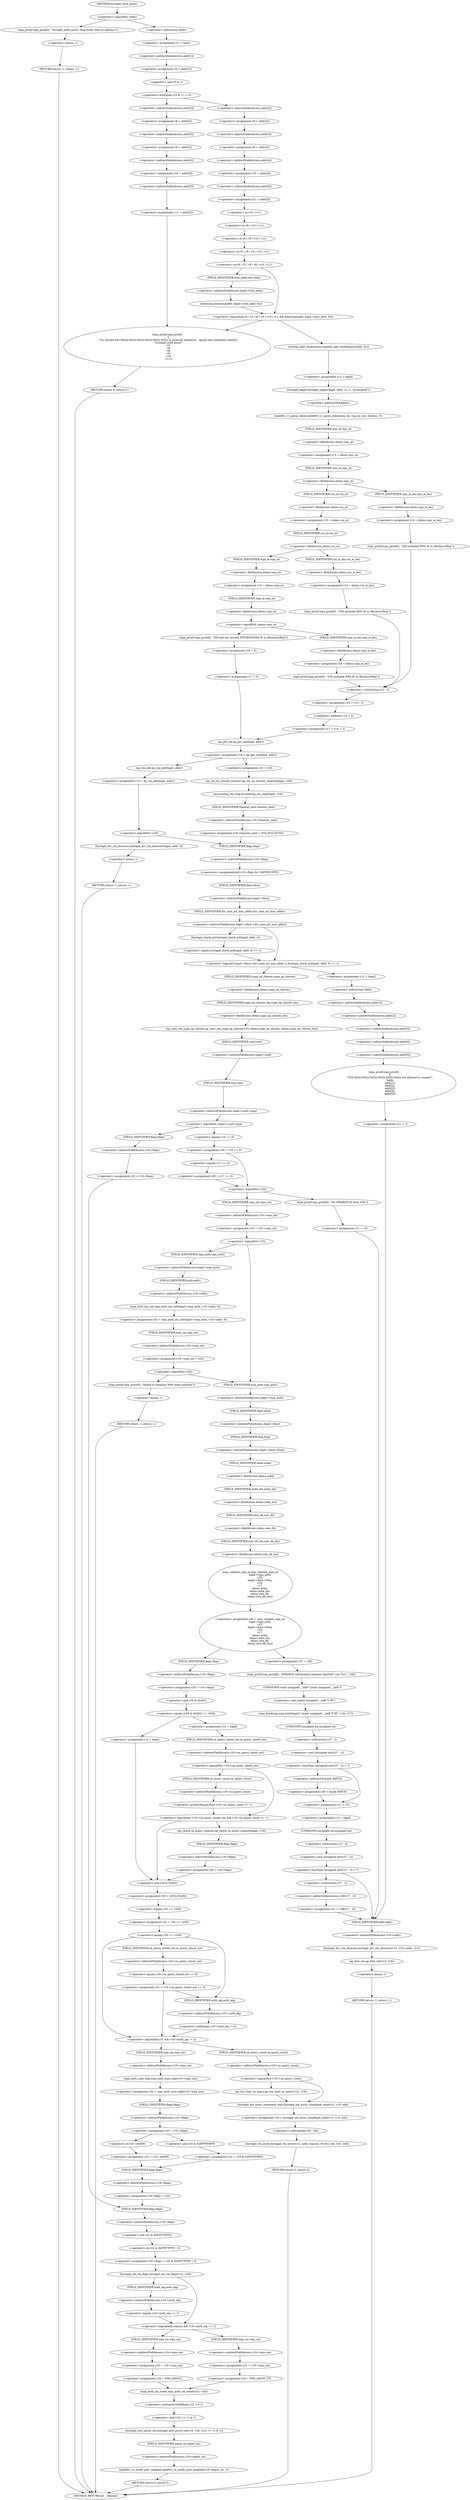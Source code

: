 digraph hostapd_notif_assoc {  
"1000169" [label = "(<operator>.logicalNot,!addr)" ]
"1000172" [label = "(wpa_printf,wpa_printf(2, \"hostapd_notif_assoc: Skip event with no address\"))" ]
"1000175" [label = "(RETURN,return -1;,return -1;)" ]
"1000176" [label = "(<operator>.minus,-1)" ]
"1000178" [label = "(<operator>.assignment,v5 = *addr)" ]
"1000180" [label = "(<operator>.indirection,*addr)" ]
"1000182" [label = "(<operator>.assignment,v6 = addr[1])" ]
"1000184" [label = "(<operator>.indirectIndexAccess,addr[1])" ]
"1000188" [label = "(<operator>.notEquals,(v5 & 1) != 0)" ]
"1000189" [label = "(<operator>.and,v5 & 1)" ]
"1000194" [label = "(<operator>.assignment,v8 = addr[2])" ]
"1000196" [label = "(<operator>.indirectIndexAccess,addr[2])" ]
"1000199" [label = "(<operator>.assignment,v9 = addr[3])" ]
"1000201" [label = "(<operator>.indirectIndexAccess,addr[3])" ]
"1000204" [label = "(<operator>.assignment,v10 = addr[4])" ]
"1000206" [label = "(<operator>.indirectIndexAccess,addr[4])" ]
"1000209" [label = "(<operator>.assignment,v11 = addr[5])" ]
"1000211" [label = "(<operator>.indirectIndexAccess,addr[5])" ]
"1000216" [label = "(<operator>.assignment,v8 = addr[2])" ]
"1000218" [label = "(<operator>.indirectIndexAccess,addr[2])" ]
"1000221" [label = "(<operator>.assignment,v9 = addr[3])" ]
"1000223" [label = "(<operator>.indirectIndexAccess,addr[3])" ]
"1000226" [label = "(<operator>.assignment,v10 = addr[4])" ]
"1000228" [label = "(<operator>.indirectIndexAccess,addr[4])" ]
"1000231" [label = "(<operator>.assignment,v11 = addr[5])" ]
"1000233" [label = "(<operator>.indirectIndexAccess,addr[5])" ]
"1000237" [label = "(<operator>.logicalAnd,v6 | v5 | v8 | v9 | v10 | v11 && memcmp(addr, hapd->own_addr, 6u))" ]
"1000238" [label = "(<operator>.or,v6 | v5 | v8 | v9 | v10 | v11)" ]
"1000240" [label = "(<operator>.or,v5 | v8 | v9 | v10 | v11)" ]
"1000242" [label = "(<operator>.or,v8 | v9 | v10 | v11)" ]
"1000244" [label = "(<operator>.or,v9 | v10 | v11)" ]
"1000246" [label = "(<operator>.or,v10 | v11)" ]
"1000249" [label = "(memcmp,memcmp(addr, hapd->own_addr, 6u))" ]
"1000251" [label = "(<operator>.indirectFieldAccess,hapd->own_addr)" ]
"1000253" [label = "(FIELD_IDENTIFIER,own_addr,own_addr)" ]
"1000256" [label = "(random_add_randomness,random_add_randomness(addr, 6u))" ]
"1000259" [label = "(<operator>.assignment,v12 = hapd)" ]
"1000262" [label = "(hostapd_logger,hostapd_logger(hapd, addr, 1u, 2, \"associated\"))" ]
"1000268" [label = "(ieee802_11_parse_elems,ieee802_11_parse_elems(req_ies, req_ies_len, &elems, 0))" ]
"1000271" [label = "(<operator>.addressOf,&elems)" ]
"1000274" [label = "(<operator>.assignment,v13 = elems.wps_ie)" ]
"1000276" [label = "(<operator>.fieldAccess,elems.wps_ie)" ]
"1000278" [label = "(FIELD_IDENTIFIER,wps_ie,wps_ie)" ]
"1000280" [label = "(<operator>.fieldAccess,elems.wps_ie)" ]
"1000282" [label = "(FIELD_IDENTIFIER,wps_ie,wps_ie)" ]
"1000284" [label = "(<operator>.assignment,v14 = elems.wps_ie_len)" ]
"1000286" [label = "(<operator>.fieldAccess,elems.wps_ie_len)" ]
"1000288" [label = "(FIELD_IDENTIFIER,wps_ie_len,wps_ie_len)" ]
"1000289" [label = "(wpa_printf,wpa_printf(2, \"STA included WPS IE in (Re)AssocReq\"))" ]
"1000294" [label = "(<operator>.assignment,v13 = elems.rsn_ie)" ]
"1000296" [label = "(<operator>.fieldAccess,elems.rsn_ie)" ]
"1000298" [label = "(FIELD_IDENTIFIER,rsn_ie,rsn_ie)" ]
"1000300" [label = "(<operator>.fieldAccess,elems.rsn_ie)" ]
"1000302" [label = "(FIELD_IDENTIFIER,rsn_ie,rsn_ie)" ]
"1000304" [label = "(<operator>.assignment,v14 = elems.rsn_ie_len)" ]
"1000306" [label = "(<operator>.fieldAccess,elems.rsn_ie_len)" ]
"1000308" [label = "(FIELD_IDENTIFIER,rsn_ie_len,rsn_ie_len)" ]
"1000309" [label = "(wpa_printf,wpa_printf(2, \"STA included RSN IE in (Re)AssocReq\"))" ]
"1000314" [label = "(<operator>.assignment,v13 = elems.wpa_ie)" ]
"1000316" [label = "(<operator>.fieldAccess,elems.wpa_ie)" ]
"1000318" [label = "(FIELD_IDENTIFIER,wpa_ie,wpa_ie)" ]
"1000320" [label = "(<operator>.logicalNot,!elems.wpa_ie)" ]
"1000321" [label = "(<operator>.fieldAccess,elems.wpa_ie)" ]
"1000323" [label = "(FIELD_IDENTIFIER,wpa_ie,wpa_ie)" ]
"1000325" [label = "(wpa_printf,wpa_printf(2, \"STA did not include WPS/RSN/WPA IE in (Re)AssocReq\"))" ]
"1000328" [label = "(<operator>.assignment,v16 = 0)" ]
"1000331" [label = "(<operator>.assignment,v17 = 0)" ]
"1000335" [label = "(<operator>.assignment,v18 = ap_get_sta(hapd, addr))" ]
"1000337" [label = "(ap_get_sta,ap_get_sta(hapd, addr))" ]
"1000343" [label = "(<operator>.assignment,v19 = v18)" ]
"1000346" [label = "(ap_sta_no_session_timeout,ap_sta_no_session_timeout(hapd, v18))" ]
"1000349" [label = "(accounting_sta_stop,accounting_sta_stop(hapd, v19))" ]
"1000352" [label = "(<operator>.assignment,v19->timeout_next = STA_NULLFUNC)" ]
"1000353" [label = "(<operator>.indirectFieldAccess,v19->timeout_next)" ]
"1000355" [label = "(FIELD_IDENTIFIER,timeout_next,timeout_next)" ]
"1000359" [label = "(<operator>.assignment,v19 = ap_sta_add(hapd, addr))" ]
"1000361" [label = "(ap_sta_add,ap_sta_add(hapd, addr))" ]
"1000365" [label = "(<operator>.logicalNot,!v19)" ]
"1000368" [label = "(hostapd_drv_sta_disassoc,hostapd_drv_sta_disassoc(hapd, addr, 5))" ]
"1000372" [label = "(RETURN,return -1;,return -1;)" ]
"1000373" [label = "(<operator>.minus,-1)" ]
"1000375" [label = "(<operators>.assignmentAnd,v19->flags &= 0xFFFECFFF)" ]
"1000376" [label = "(<operator>.indirectFieldAccess,v19->flags)" ]
"1000378" [label = "(FIELD_IDENTIFIER,flags,flags)" ]
"1000381" [label = "(<operator>.logicalOr,hapd->iface->drv_max_acl_mac_addrs || hostapd_check_acl(hapd, addr, 0) == 1)" ]
"1000382" [label = "(<operator>.indirectFieldAccess,hapd->iface->drv_max_acl_mac_addrs)" ]
"1000383" [label = "(<operator>.indirectFieldAccess,hapd->iface)" ]
"1000385" [label = "(FIELD_IDENTIFIER,iface,iface)" ]
"1000386" [label = "(FIELD_IDENTIFIER,drv_max_acl_mac_addrs,drv_max_acl_mac_addrs)" ]
"1000387" [label = "(<operator>.equals,hostapd_check_acl(hapd, addr, 0) == 1)" ]
"1000388" [label = "(hostapd_check_acl,hostapd_check_acl(hapd, addr, 0))" ]
"1000394" [label = "(ap_copy_sta_supp_op_classes,ap_copy_sta_supp_op_classes(v19, elems.supp_op_classes, elems.supp_op_classes_len))" ]
"1000396" [label = "(<operator>.fieldAccess,elems.supp_op_classes)" ]
"1000398" [label = "(FIELD_IDENTIFIER,supp_op_classes,supp_op_classes)" ]
"1000399" [label = "(<operator>.fieldAccess,elems.supp_op_classes_len)" ]
"1000401" [label = "(FIELD_IDENTIFIER,supp_op_classes_len,supp_op_classes_len)" ]
"1000403" [label = "(<operator>.logicalNot,!hapd->conf->wpa)" ]
"1000404" [label = "(<operator>.indirectFieldAccess,hapd->conf->wpa)" ]
"1000405" [label = "(<operator>.indirectFieldAccess,hapd->conf)" ]
"1000407" [label = "(FIELD_IDENTIFIER,conf,conf)" ]
"1000408" [label = "(FIELD_IDENTIFIER,wpa,wpa)" ]
"1000410" [label = "(<operator>.assignment,v22 = v19->flags)" ]
"1000412" [label = "(<operator>.indirectFieldAccess,v19->flags)" ]
"1000414" [label = "(FIELD_IDENTIFIER,flags,flags)" ]
"1000416" [label = "(<operator>.assignment,v19->flags = v22 & 0xFFF7FFFC | 3)" ]
"1000417" [label = "(<operator>.indirectFieldAccess,v19->flags)" ]
"1000419" [label = "(FIELD_IDENTIFIER,flags,flags)" ]
"1000420" [label = "(<operator>.or,v22 & 0xFFF7FFFC | 3)" ]
"1000421" [label = "(<operator>.and,v22 & 0xFFF7FFFC)" ]
"1000425" [label = "(hostapd_set_sta_flags,hostapd_set_sta_flags(v12, v19))" ]
"1000429" [label = "(<operator>.logicalAnd,reassoc && v19->auth_alg == 2)" ]
"1000431" [label = "(<operator>.equals,v19->auth_alg == 2)" ]
"1000432" [label = "(<operator>.indirectFieldAccess,v19->auth_alg)" ]
"1000434" [label = "(FIELD_IDENTIFIER,auth_alg,auth_alg)" ]
"1000437" [label = "(<operator>.assignment,v23 = v19->wpa_sm)" ]
"1000439" [label = "(<operator>.indirectFieldAccess,v19->wpa_sm)" ]
"1000441" [label = "(FIELD_IDENTIFIER,wpa_sm,wpa_sm)" ]
"1000442" [label = "(<operator>.assignment,v24 = WPA_ASSOC_FT)" ]
"1000447" [label = "(<operator>.assignment,v23 = v19->wpa_sm)" ]
"1000449" [label = "(<operator>.indirectFieldAccess,v19->wpa_sm)" ]
"1000451" [label = "(FIELD_IDENTIFIER,wpa_sm,wpa_sm)" ]
"1000452" [label = "(<operator>.assignment,v24 = WPA_ASSOC)" ]
"1000455" [label = "(wpa_auth_sm_event,wpa_auth_sm_event(v23, v24))" ]
"1000458" [label = "(hostapd_new_assoc_sta,hostapd_new_assoc_sta(v12, v19, (v22 >> 1) & 1))" ]
"1000461" [label = "(<operator>.and,(v22 >> 1) & 1)" ]
"1000462" [label = "(<operator>.arithmeticShiftRight,v22 >> 1)" ]
"1000466" [label = "(ieee802_1x_notify_port_enabled,ieee802_1x_notify_port_enabled(v19->eapol_sm, 1))" ]
"1000467" [label = "(<operator>.indirectFieldAccess,v19->eapol_sm)" ]
"1000469" [label = "(FIELD_IDENTIFIER,eapol_sm,eapol_sm)" ]
"1000471" [label = "(RETURN,return 0;,return 0;)" ]
"1000473" [label = "(<operator>.assignment,v20 = v16 == 0)" ]
"1000475" [label = "(<operator>.equals,v16 == 0)" ]
"1000480" [label = "(<operator>.assignment,v20 = v17 == 0)" ]
"1000482" [label = "(<operator>.equals,v17 == 0)" ]
"1000486" [label = "(<operator>.logicalNot,!v20)" ]
"1000489" [label = "(<operator>.assignment,v25 = v19->wpa_sm)" ]
"1000491" [label = "(<operator>.indirectFieldAccess,v19->wpa_sm)" ]
"1000493" [label = "(FIELD_IDENTIFIER,wpa_sm,wpa_sm)" ]
"1000495" [label = "(<operator>.logicalNot,!v25)" ]
"1000498" [label = "(<operator>.assignment,v25 = wpa_auth_sta_init(hapd->wpa_auth, v19->addr, 0))" ]
"1000500" [label = "(wpa_auth_sta_init,wpa_auth_sta_init(hapd->wpa_auth, v19->addr, 0))" ]
"1000501" [label = "(<operator>.indirectFieldAccess,hapd->wpa_auth)" ]
"1000503" [label = "(FIELD_IDENTIFIER,wpa_auth,wpa_auth)" ]
"1000504" [label = "(<operator>.indirectFieldAccess,v19->addr)" ]
"1000506" [label = "(FIELD_IDENTIFIER,addr,addr)" ]
"1000508" [label = "(<operator>.assignment,v19->wpa_sm = v25)" ]
"1000509" [label = "(<operator>.indirectFieldAccess,v19->wpa_sm)" ]
"1000511" [label = "(FIELD_IDENTIFIER,wpa_sm,wpa_sm)" ]
"1000514" [label = "(<operator>.logicalNot,!v25)" ]
"1000517" [label = "(wpa_printf,wpa_printf(5, \"Failed to initialize WPA state machine\"))" ]
"1000520" [label = "(RETURN,return -1;,return -1;)" ]
"1000521" [label = "(<operator>.minus,-1)" ]
"1000523" [label = "(<operator>.assignment,v26 = wpa_validate_wpa_ie(\n                        hapd->wpa_auth,\n                        v25,\n                        hapd->iface->freq,\n                        v16,\n                        v17,\n                        elems.mdie,\n                        elems.mdie_len,\n                        elems.owe_dh,\n                        elems.owe_dh_len))" ]
"1000525" [label = "(wpa_validate_wpa_ie,wpa_validate_wpa_ie(\n                        hapd->wpa_auth,\n                        v25,\n                        hapd->iface->freq,\n                        v16,\n                        v17,\n                        elems.mdie,\n                        elems.mdie_len,\n                        elems.owe_dh,\n                        elems.owe_dh_len))" ]
"1000526" [label = "(<operator>.indirectFieldAccess,hapd->wpa_auth)" ]
"1000528" [label = "(FIELD_IDENTIFIER,wpa_auth,wpa_auth)" ]
"1000530" [label = "(<operator>.indirectFieldAccess,hapd->iface->freq)" ]
"1000531" [label = "(<operator>.indirectFieldAccess,hapd->iface)" ]
"1000533" [label = "(FIELD_IDENTIFIER,iface,iface)" ]
"1000534" [label = "(FIELD_IDENTIFIER,freq,freq)" ]
"1000537" [label = "(<operator>.fieldAccess,elems.mdie)" ]
"1000539" [label = "(FIELD_IDENTIFIER,mdie,mdie)" ]
"1000540" [label = "(<operator>.fieldAccess,elems.mdie_len)" ]
"1000542" [label = "(FIELD_IDENTIFIER,mdie_len,mdie_len)" ]
"1000543" [label = "(<operator>.fieldAccess,elems.owe_dh)" ]
"1000545" [label = "(FIELD_IDENTIFIER,owe_dh,owe_dh)" ]
"1000546" [label = "(<operator>.fieldAccess,elems.owe_dh_len)" ]
"1000548" [label = "(FIELD_IDENTIFIER,owe_dh_len,owe_dh_len)" ]
"1000552" [label = "(<operator>.assignment,v27 = v26)" ]
"1000555" [label = "(wpa_printf,wpa_printf(2, \"WPA/RSN information element rejected? (res %u)\", v26))" ]
"1000559" [label = "(wpa_hexdump,wpa_hexdump(2, (const unsigned __int8 *)\"IE\", v16, v17))" ]
"1000561" [label = "(<operator>.cast,(const unsigned __int8 *)\"IE\")" ]
"1000562" [label = "(UNKNOWN,const unsigned __int8 *,const unsigned __int8 *)" ]
"1000567" [label = "(<operator>.lessThan,(unsigned int)(v27 - 2) < 7)" ]
"1000568" [label = "(<operator>.cast,(unsigned int)(v27 - 2))" ]
"1000569" [label = "(UNKNOWN,unsigned int,unsigned int)" ]
"1000570" [label = "(<operator>.subtraction,v27 - 2)" ]
"1000574" [label = "(<operator>.assignment,v28 = &unk_94FC0)" ]
"1000576" [label = "(<operator>.addressOf,&unk_94FC0)" ]
"1000578" [label = "(<operator>.assignment,v21 = 13)" ]
"1000581" [label = "(<operator>.assignment,v12 = hapd)" ]
"1000585" [label = "(<operator>.lessThan,(unsigned int)(v27 - 2) < 7)" ]
"1000586" [label = "(<operator>.cast,(unsigned int)(v27 - 2))" ]
"1000587" [label = "(UNKNOWN,unsigned int,unsigned int)" ]
"1000588" [label = "(<operator>.subtraction,v27 - 2)" ]
"1000592" [label = "(<operator>.assignment,v21 = v28[v27 - 2])" ]
"1000594" [label = "(<operator>.indirectIndexAccess,v28[v27 - 2])" ]
"1000596" [label = "(<operator>.subtraction,v27 - 2)" ]
"1000600" [label = "(<operator>.assignment,v29 = v19->flags)" ]
"1000602" [label = "(<operator>.indirectFieldAccess,v19->flags)" ]
"1000604" [label = "(FIELD_IDENTIFIER,flags,flags)" ]
"1000606" [label = "(<operator>.equals,(v29 & 0x402) == 1026)" ]
"1000607" [label = "(<operator>.and,v29 & 0x402)" ]
"1000612" [label = "(<operator>.assignment,v12 = hapd)" ]
"1000616" [label = "(<operator>.logicalAnd,!v19->sa_query_timed_out && v19->sa_query_count >= 1)" ]
"1000617" [label = "(<operator>.logicalNot,!v19->sa_query_timed_out)" ]
"1000618" [label = "(<operator>.indirectFieldAccess,v19->sa_query_timed_out)" ]
"1000620" [label = "(FIELD_IDENTIFIER,sa_query_timed_out,sa_query_timed_out)" ]
"1000621" [label = "(<operator>.greaterEqualsThan,v19->sa_query_count >= 1)" ]
"1000622" [label = "(<operator>.indirectFieldAccess,v19->sa_query_count)" ]
"1000624" [label = "(FIELD_IDENTIFIER,sa_query_count,sa_query_count)" ]
"1000627" [label = "(ap_check_sa_query_timeout,ap_check_sa_query_timeout(hapd, v19))" ]
"1000630" [label = "(<operator>.assignment,v29 = v19->flags)" ]
"1000632" [label = "(<operator>.indirectFieldAccess,v19->flags)" ]
"1000634" [label = "(FIELD_IDENTIFIER,flags,flags)" ]
"1000637" [label = "(<operator>.assignment,v12 = hapd)" ]
"1000640" [label = "(<operator>.assignment,v30 = v29 & 0x402)" ]
"1000642" [label = "(<operator>.and,v29 & 0x402)" ]
"1000645" [label = "(<operator>.assignment,v31 = v30 == 1026)" ]
"1000647" [label = "(<operator>.equals,v30 == 1026)" ]
"1000651" [label = "(<operator>.equals,v30 == 1026)" ]
"1000654" [label = "(<operator>.assignment,v31 = v19->sa_query_timed_out == 0)" ]
"1000656" [label = "(<operator>.equals,v19->sa_query_timed_out == 0)" ]
"1000657" [label = "(<operator>.indirectFieldAccess,v19->sa_query_timed_out)" ]
"1000659" [label = "(FIELD_IDENTIFIER,sa_query_timed_out,sa_query_timed_out)" ]
"1000662" [label = "(<operator>.logicalAnd,v31 && v19->auth_alg != 2)" ]
"1000664" [label = "(<operator>.notEquals,v19->auth_alg != 2)" ]
"1000665" [label = "(<operator>.indirectFieldAccess,v19->auth_alg)" ]
"1000667" [label = "(FIELD_IDENTIFIER,auth_alg,auth_alg)" ]
"1000671" [label = "(<operator>.logicalNot,!v19->sa_query_count)" ]
"1000672" [label = "(<operator>.indirectFieldAccess,v19->sa_query_count)" ]
"1000674" [label = "(FIELD_IDENTIFIER,sa_query_count,sa_query_count)" ]
"1000675" [label = "(ap_sta_start_sa_query,ap_sta_start_sa_query(v12, v19))" ]
"1000678" [label = "(<operator>.assignment,v34 = hostapd_eid_assoc_comeback_time(v12, v19, eid))" ]
"1000680" [label = "(hostapd_eid_assoc_comeback_time,hostapd_eid_assoc_comeback_time(v12, v19, eid))" ]
"1000684" [label = "(hostapd_sta_assoc,hostapd_sta_assoc(v12, addr, reassoc, 0x1Eu, eid, v34 - eid))" ]
"1000690" [label = "(<operator>.subtraction,v34 - eid)" ]
"1000693" [label = "(RETURN,return 0;,return 0;)" ]
"1000695" [label = "(<operator>.assignment,v32 = wpa_auth_uses_mfp(v19->wpa_sm))" ]
"1000697" [label = "(wpa_auth_uses_mfp,wpa_auth_uses_mfp(v19->wpa_sm))" ]
"1000698" [label = "(<operator>.indirectFieldAccess,v19->wpa_sm)" ]
"1000700" [label = "(FIELD_IDENTIFIER,wpa_sm,wpa_sm)" ]
"1000701" [label = "(<operator>.assignment,v33 = v19->flags)" ]
"1000703" [label = "(<operator>.indirectFieldAccess,v19->flags)" ]
"1000705" [label = "(FIELD_IDENTIFIER,flags,flags)" ]
"1000708" [label = "(<operator>.assignment,v22 = v33 | 0x400)" ]
"1000710" [label = "(<operator>.or,v33 | 0x400)" ]
"1000714" [label = "(<operator>.assignment,v22 = v33 & 0xFFFFFBFF)" ]
"1000716" [label = "(<operator>.and,v33 & 0xFFFFFBFF)" ]
"1000719" [label = "(<operator>.assignment,v19->flags = v22)" ]
"1000720" [label = "(<operator>.indirectFieldAccess,v19->flags)" ]
"1000722" [label = "(FIELD_IDENTIFIER,flags,flags)" ]
"1000725" [label = "(wpa_printf,wpa_printf(2, \"No WPA/RSN IE from STA\"))" ]
"1000728" [label = "(<operator>.assignment,v21 = 13)" ]
"1000733" [label = "(<operator>.assignment,v12 = hapd)" ]
"1000736" [label = "(wpa_printf,wpa_printf(\n                3,\n                \"STA %02x:%02x:%02x:%02x:%02x:%02x not allowed to connect\",\n                *addr,\n                addr[1],\n                addr[2],\n                addr[3],\n                addr[4],\n                addr[5]))" ]
"1000739" [label = "(<operator>.indirection,*addr)" ]
"1000741" [label = "(<operator>.indirectIndexAccess,addr[1])" ]
"1000744" [label = "(<operator>.indirectIndexAccess,addr[2])" ]
"1000747" [label = "(<operator>.indirectIndexAccess,addr[3])" ]
"1000750" [label = "(<operator>.indirectIndexAccess,addr[4])" ]
"1000753" [label = "(<operator>.indirectIndexAccess,addr[5])" ]
"1000756" [label = "(<operator>.assignment,v21 = 1)" ]
"1000760" [label = "(hostapd_drv_sta_disassoc,hostapd_drv_sta_disassoc(v12, v19->addr, v21))" ]
"1000762" [label = "(<operator>.indirectFieldAccess,v19->addr)" ]
"1000764" [label = "(FIELD_IDENTIFIER,addr,addr)" ]
"1000766" [label = "(ap_free_sta,ap_free_sta(v12, v19))" ]
"1000769" [label = "(RETURN,return -1;,return -1;)" ]
"1000770" [label = "(<operator>.minus,-1)" ]
"1000772" [label = "(<operator>.assignment,v14 = elems.wpa_ie_len)" ]
"1000774" [label = "(<operator>.fieldAccess,elems.wpa_ie_len)" ]
"1000776" [label = "(FIELD_IDENTIFIER,wpa_ie_len,wpa_ie_len)" ]
"1000777" [label = "(wpa_printf,wpa_printf(2, \"STA included WPA IE in (Re)AssocReq\"))" ]
"1000780" [label = "(<operator>.assignment,v16 = v13 - 2)" ]
"1000782" [label = "(<operator>.subtraction,v13 - 2)" ]
"1000785" [label = "(<operator>.assignment,v17 = v14 + 2)" ]
"1000787" [label = "(<operator>.addition,v14 + 2)" ]
"1000791" [label = "(wpa_printf,wpa_printf(\n    2,\n    \"%s: Invalid SA=%02x:%02x:%02x:%02x:%02x:%02x in received indication - ignore this indication silently\",\n    \"hostapd_notif_assoc\",\n    v5,\n    v6,\n    v8,\n    v9,\n    v10,\n    v11))" ]
"1000801" [label = "(RETURN,return 0;,return 0;)" ]
"1000131" [label = "(METHOD,hostapd_notif_assoc)" ]
"1000803" [label = "(METHOD_RETURN,int __fastcall)" ]
  "1000169" -> "1000172" 
  "1000169" -> "1000180" 
  "1000172" -> "1000176" 
  "1000175" -> "1000803" 
  "1000176" -> "1000175" 
  "1000178" -> "1000184" 
  "1000180" -> "1000178" 
  "1000182" -> "1000189" 
  "1000184" -> "1000182" 
  "1000188" -> "1000196" 
  "1000188" -> "1000218" 
  "1000189" -> "1000188" 
  "1000194" -> "1000201" 
  "1000196" -> "1000194" 
  "1000199" -> "1000206" 
  "1000201" -> "1000199" 
  "1000204" -> "1000211" 
  "1000206" -> "1000204" 
  "1000209" -> "1000791" 
  "1000211" -> "1000209" 
  "1000216" -> "1000223" 
  "1000218" -> "1000216" 
  "1000221" -> "1000228" 
  "1000223" -> "1000221" 
  "1000226" -> "1000233" 
  "1000228" -> "1000226" 
  "1000231" -> "1000246" 
  "1000233" -> "1000231" 
  "1000237" -> "1000256" 
  "1000237" -> "1000791" 
  "1000238" -> "1000237" 
  "1000238" -> "1000253" 
  "1000240" -> "1000238" 
  "1000242" -> "1000240" 
  "1000244" -> "1000242" 
  "1000246" -> "1000244" 
  "1000249" -> "1000237" 
  "1000251" -> "1000249" 
  "1000253" -> "1000251" 
  "1000256" -> "1000259" 
  "1000259" -> "1000262" 
  "1000262" -> "1000271" 
  "1000268" -> "1000278" 
  "1000271" -> "1000268" 
  "1000274" -> "1000282" 
  "1000276" -> "1000274" 
  "1000278" -> "1000276" 
  "1000280" -> "1000288" 
  "1000280" -> "1000298" 
  "1000282" -> "1000280" 
  "1000284" -> "1000289" 
  "1000286" -> "1000284" 
  "1000288" -> "1000286" 
  "1000289" -> "1000782" 
  "1000294" -> "1000302" 
  "1000296" -> "1000294" 
  "1000298" -> "1000296" 
  "1000300" -> "1000308" 
  "1000300" -> "1000318" 
  "1000302" -> "1000300" 
  "1000304" -> "1000309" 
  "1000306" -> "1000304" 
  "1000308" -> "1000306" 
  "1000309" -> "1000782" 
  "1000314" -> "1000323" 
  "1000316" -> "1000314" 
  "1000318" -> "1000316" 
  "1000320" -> "1000325" 
  "1000320" -> "1000776" 
  "1000321" -> "1000320" 
  "1000323" -> "1000321" 
  "1000325" -> "1000328" 
  "1000328" -> "1000331" 
  "1000331" -> "1000337" 
  "1000335" -> "1000343" 
  "1000335" -> "1000361" 
  "1000337" -> "1000335" 
  "1000343" -> "1000346" 
  "1000346" -> "1000349" 
  "1000349" -> "1000355" 
  "1000352" -> "1000378" 
  "1000353" -> "1000352" 
  "1000355" -> "1000353" 
  "1000359" -> "1000365" 
  "1000361" -> "1000359" 
  "1000365" -> "1000368" 
  "1000365" -> "1000378" 
  "1000368" -> "1000373" 
  "1000372" -> "1000803" 
  "1000373" -> "1000372" 
  "1000375" -> "1000385" 
  "1000376" -> "1000375" 
  "1000378" -> "1000376" 
  "1000381" -> "1000398" 
  "1000381" -> "1000733" 
  "1000382" -> "1000381" 
  "1000382" -> "1000388" 
  "1000383" -> "1000386" 
  "1000385" -> "1000383" 
  "1000386" -> "1000382" 
  "1000387" -> "1000381" 
  "1000388" -> "1000387" 
  "1000394" -> "1000407" 
  "1000396" -> "1000401" 
  "1000398" -> "1000396" 
  "1000399" -> "1000394" 
  "1000401" -> "1000399" 
  "1000403" -> "1000414" 
  "1000403" -> "1000475" 
  "1000404" -> "1000403" 
  "1000405" -> "1000408" 
  "1000407" -> "1000405" 
  "1000408" -> "1000404" 
  "1000410" -> "1000419" 
  "1000412" -> "1000410" 
  "1000414" -> "1000412" 
  "1000416" -> "1000425" 
  "1000417" -> "1000421" 
  "1000419" -> "1000417" 
  "1000420" -> "1000416" 
  "1000421" -> "1000420" 
  "1000425" -> "1000429" 
  "1000425" -> "1000434" 
  "1000429" -> "1000441" 
  "1000429" -> "1000451" 
  "1000431" -> "1000429" 
  "1000432" -> "1000431" 
  "1000434" -> "1000432" 
  "1000437" -> "1000442" 
  "1000439" -> "1000437" 
  "1000441" -> "1000439" 
  "1000442" -> "1000455" 
  "1000447" -> "1000452" 
  "1000449" -> "1000447" 
  "1000451" -> "1000449" 
  "1000452" -> "1000455" 
  "1000455" -> "1000462" 
  "1000458" -> "1000469" 
  "1000461" -> "1000458" 
  "1000462" -> "1000461" 
  "1000466" -> "1000471" 
  "1000467" -> "1000466" 
  "1000469" -> "1000467" 
  "1000471" -> "1000803" 
  "1000473" -> "1000482" 
  "1000473" -> "1000486" 
  "1000475" -> "1000473" 
  "1000480" -> "1000486" 
  "1000482" -> "1000480" 
  "1000486" -> "1000493" 
  "1000486" -> "1000725" 
  "1000489" -> "1000495" 
  "1000491" -> "1000489" 
  "1000493" -> "1000491" 
  "1000495" -> "1000503" 
  "1000495" -> "1000528" 
  "1000498" -> "1000511" 
  "1000500" -> "1000498" 
  "1000501" -> "1000506" 
  "1000503" -> "1000501" 
  "1000504" -> "1000500" 
  "1000506" -> "1000504" 
  "1000508" -> "1000514" 
  "1000509" -> "1000508" 
  "1000511" -> "1000509" 
  "1000514" -> "1000517" 
  "1000514" -> "1000528" 
  "1000517" -> "1000521" 
  "1000520" -> "1000803" 
  "1000521" -> "1000520" 
  "1000523" -> "1000552" 
  "1000523" -> "1000604" 
  "1000525" -> "1000523" 
  "1000526" -> "1000533" 
  "1000528" -> "1000526" 
  "1000530" -> "1000539" 
  "1000531" -> "1000534" 
  "1000533" -> "1000531" 
  "1000534" -> "1000530" 
  "1000537" -> "1000542" 
  "1000539" -> "1000537" 
  "1000540" -> "1000545" 
  "1000542" -> "1000540" 
  "1000543" -> "1000548" 
  "1000545" -> "1000543" 
  "1000546" -> "1000525" 
  "1000548" -> "1000546" 
  "1000552" -> "1000555" 
  "1000555" -> "1000562" 
  "1000559" -> "1000569" 
  "1000561" -> "1000559" 
  "1000562" -> "1000561" 
  "1000567" -> "1000576" 
  "1000567" -> "1000578" 
  "1000568" -> "1000567" 
  "1000569" -> "1000570" 
  "1000570" -> "1000568" 
  "1000574" -> "1000578" 
  "1000576" -> "1000574" 
  "1000578" -> "1000581" 
  "1000581" -> "1000587" 
  "1000585" -> "1000596" 
  "1000585" -> "1000764" 
  "1000586" -> "1000585" 
  "1000587" -> "1000588" 
  "1000588" -> "1000586" 
  "1000592" -> "1000764" 
  "1000594" -> "1000592" 
  "1000596" -> "1000594" 
  "1000600" -> "1000607" 
  "1000602" -> "1000600" 
  "1000604" -> "1000602" 
  "1000606" -> "1000612" 
  "1000606" -> "1000637" 
  "1000607" -> "1000606" 
  "1000612" -> "1000620" 
  "1000616" -> "1000627" 
  "1000616" -> "1000642" 
  "1000617" -> "1000616" 
  "1000617" -> "1000624" 
  "1000618" -> "1000617" 
  "1000620" -> "1000618" 
  "1000621" -> "1000616" 
  "1000622" -> "1000621" 
  "1000624" -> "1000622" 
  "1000627" -> "1000634" 
  "1000630" -> "1000642" 
  "1000632" -> "1000630" 
  "1000634" -> "1000632" 
  "1000637" -> "1000642" 
  "1000640" -> "1000647" 
  "1000642" -> "1000640" 
  "1000645" -> "1000651" 
  "1000647" -> "1000645" 
  "1000651" -> "1000659" 
  "1000651" -> "1000662" 
  "1000651" -> "1000667" 
  "1000654" -> "1000662" 
  "1000654" -> "1000667" 
  "1000656" -> "1000654" 
  "1000657" -> "1000656" 
  "1000659" -> "1000657" 
  "1000662" -> "1000674" 
  "1000662" -> "1000700" 
  "1000664" -> "1000662" 
  "1000665" -> "1000664" 
  "1000667" -> "1000665" 
  "1000671" -> "1000675" 
  "1000671" -> "1000680" 
  "1000672" -> "1000671" 
  "1000674" -> "1000672" 
  "1000675" -> "1000680" 
  "1000678" -> "1000690" 
  "1000680" -> "1000678" 
  "1000684" -> "1000693" 
  "1000690" -> "1000684" 
  "1000693" -> "1000803" 
  "1000695" -> "1000705" 
  "1000697" -> "1000695" 
  "1000698" -> "1000697" 
  "1000700" -> "1000698" 
  "1000701" -> "1000710" 
  "1000701" -> "1000716" 
  "1000703" -> "1000701" 
  "1000705" -> "1000703" 
  "1000708" -> "1000722" 
  "1000710" -> "1000708" 
  "1000714" -> "1000722" 
  "1000716" -> "1000714" 
  "1000719" -> "1000419" 
  "1000720" -> "1000719" 
  "1000722" -> "1000720" 
  "1000725" -> "1000728" 
  "1000728" -> "1000764" 
  "1000733" -> "1000739" 
  "1000736" -> "1000756" 
  "1000739" -> "1000741" 
  "1000741" -> "1000744" 
  "1000744" -> "1000747" 
  "1000747" -> "1000750" 
  "1000750" -> "1000753" 
  "1000753" -> "1000736" 
  "1000756" -> "1000764" 
  "1000760" -> "1000766" 
  "1000762" -> "1000760" 
  "1000764" -> "1000762" 
  "1000766" -> "1000770" 
  "1000769" -> "1000803" 
  "1000770" -> "1000769" 
  "1000772" -> "1000777" 
  "1000774" -> "1000772" 
  "1000776" -> "1000774" 
  "1000777" -> "1000782" 
  "1000780" -> "1000787" 
  "1000782" -> "1000780" 
  "1000785" -> "1000337" 
  "1000787" -> "1000785" 
  "1000791" -> "1000801" 
  "1000801" -> "1000803" 
  "1000131" -> "1000169" 
}
